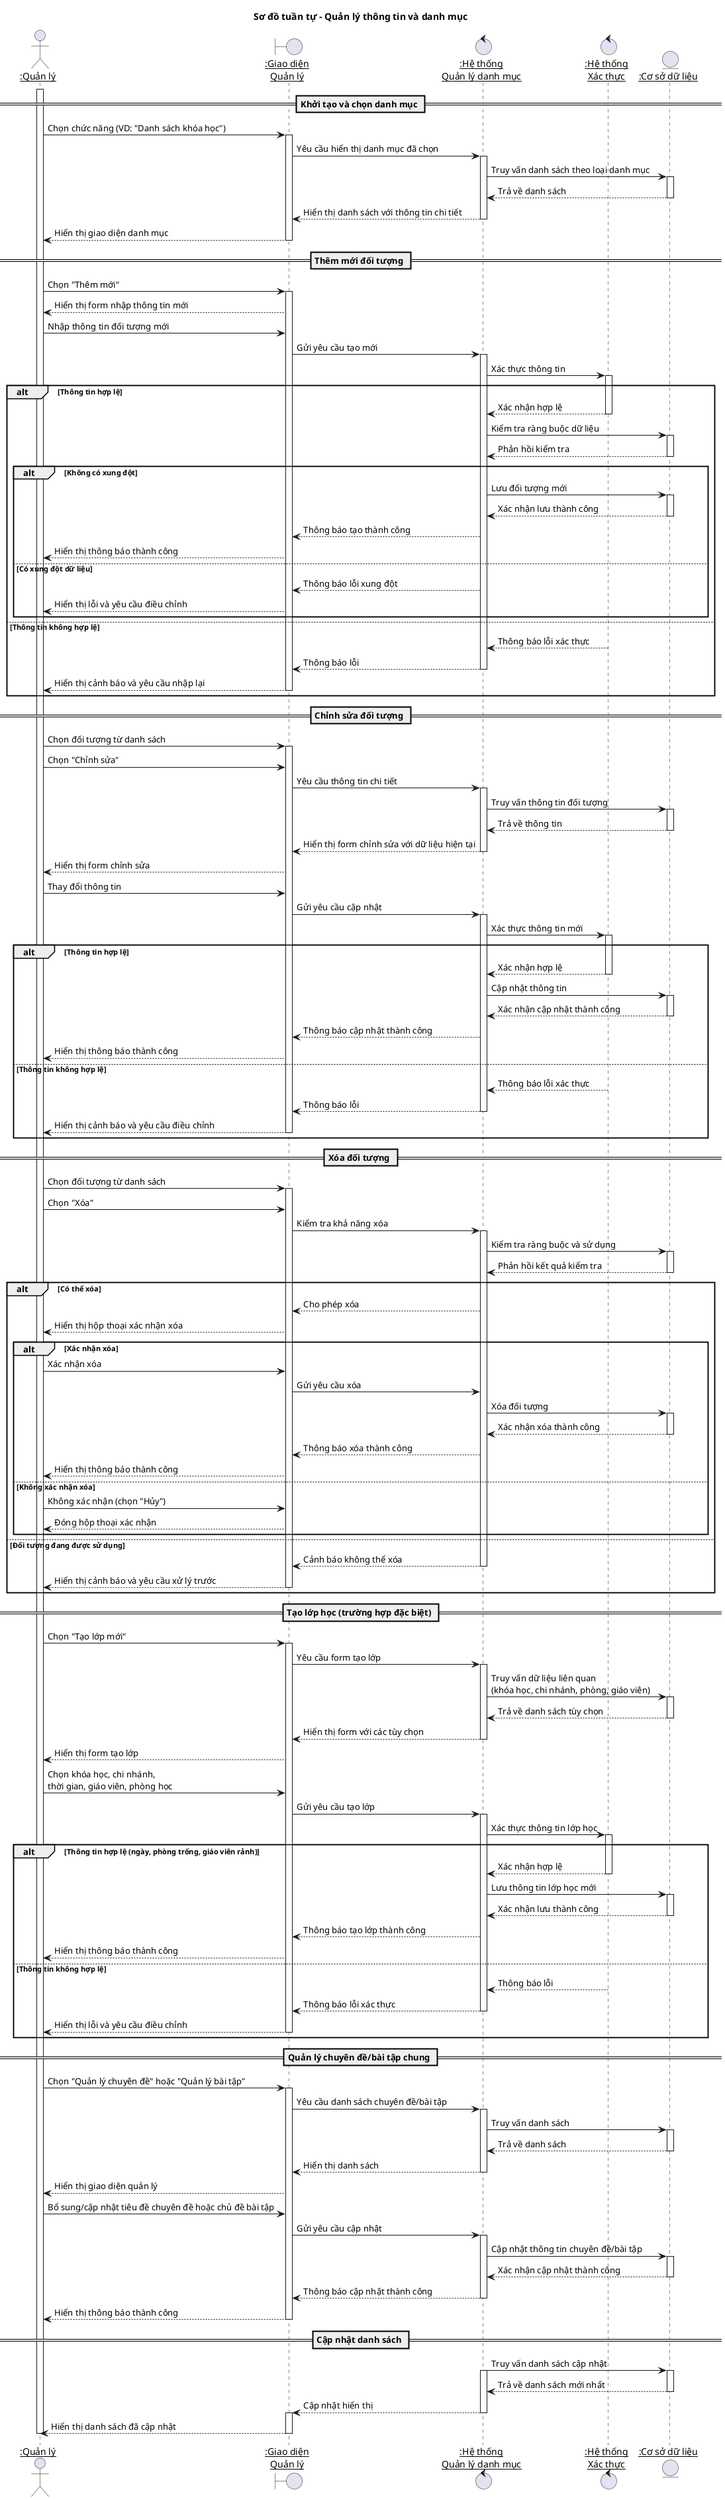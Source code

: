 @startuml
title Sơ đồ tuần tự - Quản lý thông tin và danh mục

skinparam participantPadding 20
skinparam boxPadding 10

actor "<u>:Quản lý" as Admin
boundary "<u>:Giao diện\n<u>Quản lý" as UI
control "<u>:Hệ thống\n<u>Quản lý danh mục" as CategorySystem
control "<u>:Hệ thống\n<u>Xác thực" as ValidationService
entity "<u>:Cơ sở dữ liệu" as DB

== Khởi tạo và chọn danh mục ==
activate Admin
Admin -> UI: Chọn chức năng (VD: "Danh sách khóa học")
activate UI
UI -> CategorySystem: Yêu cầu hiển thị danh mục đã chọn
activate CategorySystem
CategorySystem -> DB: Truy vấn danh sách theo loại danh mục
activate DB
DB --> CategorySystem: Trả về danh sách
deactivate DB
CategorySystem --> UI: Hiển thị danh sách với thông tin chi tiết
deactivate CategorySystem
UI --> Admin: Hiển thị giao diện danh mục
deactivate UI

== Thêm mới đối tượng ==
Admin -> UI: Chọn "Thêm mới"
activate UI
UI --> Admin: Hiển thị form nhập thông tin mới
Admin -> UI: Nhập thông tin đối tượng mới
UI -> CategorySystem: Gửi yêu cầu tạo mới
activate CategorySystem
CategorySystem -> ValidationService: Xác thực thông tin
activate ValidationService

alt Thông tin hợp lệ
    ValidationService --> CategorySystem: Xác nhận hợp lệ
    deactivate ValidationService
    CategorySystem -> DB: Kiểm tra ràng buộc dữ liệu
    activate DB
    DB --> CategorySystem: Phản hồi kiểm tra
    deactivate DB
    
    alt Không có xung đột
        CategorySystem -> DB: Lưu đối tượng mới
        activate DB
        DB --> CategorySystem: Xác nhận lưu thành công
        deactivate DB
        CategorySystem --> UI: Thông báo tạo thành công
        UI --> Admin: Hiển thị thông báo thành công
    else Có xung đột dữ liệu
        CategorySystem --> UI: Thông báo lỗi xung đột
        UI --> Admin: Hiển thị lỗi và yêu cầu điều chỉnh
    end
else Thông tin không hợp lệ
    ValidationService --> CategorySystem: Thông báo lỗi xác thực
    deactivate ValidationService
    CategorySystem --> UI: Thông báo lỗi
    deactivate CategorySystem
    UI --> Admin: Hiển thị cảnh báo và yêu cầu nhập lại
    deactivate UI
end

== Chỉnh sửa đối tượng ==
Admin -> UI: Chọn đối tượng từ danh sách
activate UI
Admin -> UI: Chọn "Chỉnh sửa"
UI -> CategorySystem: Yêu cầu thông tin chi tiết
activate CategorySystem
CategorySystem -> DB: Truy vấn thông tin đối tượng
activate DB
DB --> CategorySystem: Trả về thông tin
deactivate DB
CategorySystem --> UI: Hiển thị form chỉnh sửa với dữ liệu hiện tại
deactivate CategorySystem
UI --> Admin: Hiển thị form chỉnh sửa

Admin -> UI: Thay đổi thông tin
UI -> CategorySystem: Gửi yêu cầu cập nhật
activate CategorySystem
CategorySystem -> ValidationService: Xác thực thông tin mới
activate ValidationService

alt Thông tin hợp lệ
    ValidationService --> CategorySystem: Xác nhận hợp lệ
    deactivate ValidationService
    CategorySystem -> DB: Cập nhật thông tin
    activate DB
    DB --> CategorySystem: Xác nhận cập nhật thành công
    deactivate DB
    CategorySystem --> UI: Thông báo cập nhật thành công
    UI --> Admin: Hiển thị thông báo thành công
else Thông tin không hợp lệ
    ValidationService --> CategorySystem: Thông báo lỗi xác thực
    deactivate ValidationService
    CategorySystem --> UI: Thông báo lỗi
    deactivate CategorySystem
    UI --> Admin: Hiển thị cảnh báo và yêu cầu điều chỉnh
    deactivate UI
end


== Xóa đối tượng ==
Admin -> UI: Chọn đối tượng từ danh sách
activate UI
Admin -> UI: Chọn "Xóa"
UI -> CategorySystem: Kiểm tra khả năng xóa
activate CategorySystem
CategorySystem -> DB: Kiểm tra ràng buộc và sử dụng
activate DB
DB --> CategorySystem: Phản hồi kết quả kiểm tra
deactivate DB

alt Có thể xóa
    CategorySystem --> UI: Cho phép xóa
    UI --> Admin: Hiển thị hộp thoại xác nhận xóa

    ' Bắt đầu khối lựa chọn: xác nhận hoặc không
    alt Xác nhận xóa
        Admin -> UI: Xác nhận xóa
        UI -> CategorySystem: Gửi yêu cầu xóa
        CategorySystem -> DB: Xóa đối tượng
        activate DB
        DB --> CategorySystem: Xác nhận xóa thành công
        deactivate DB
        CategorySystem --> UI: Thông báo xóa thành công
        UI --> Admin: Hiển thị thông báo thành công
    else Không xác nhận xóa
        Admin -> UI: Không xác nhận (chọn "Hủy")
        UI --> Admin: Đóng hộp thoại xác nhận
    end
else Đối tượng đang được sử dụng
    CategorySystem --> UI: Cảnh báo không thể xóa
    deactivate CategorySystem
    UI --> Admin: Hiển thị cảnh báo và yêu cầu xử lý trước
    deactivate UI
end

== Tạo lớp học (trường hợp đặc biệt) ==
Admin -> UI: Chọn "Tạo lớp mới"
activate UI
UI -> CategorySystem: Yêu cầu form tạo lớp
activate CategorySystem
CategorySystem -> DB: Truy vấn dữ liệu liên quan\n(khóa học, chi nhánh, phòng, giáo viên)
activate DB
DB --> CategorySystem: Trả về danh sách tùy chọn
deactivate DB
CategorySystem --> UI: Hiển thị form với các tùy chọn
deactivate CategorySystem
UI --> Admin: Hiển thị form tạo lớp

Admin -> UI: Chọn khóa học, chi nhánh,\nthời gian, giáo viên, phòng học
UI -> CategorySystem: Gửi yêu cầu tạo lớp
activate CategorySystem
CategorySystem -> ValidationService: Xác thực thông tin lớp học
activate ValidationService

alt Thông tin hợp lệ (ngày, phòng trống, giáo viên rảnh)
    ValidationService --> CategorySystem: Xác nhận hợp lệ
    deactivate ValidationService
    CategorySystem -> DB: Lưu thông tin lớp học mới
    activate DB
    DB --> CategorySystem: Xác nhận lưu thành công
    deactivate DB
    CategorySystem --> UI: Thông báo tạo lớp thành công
    UI --> Admin: Hiển thị thông báo thành công
else Thông tin không hợp lệ
    ValidationService --> CategorySystem: Thông báo lỗi
    deactivate ValidationService
    CategorySystem --> UI: Thông báo lỗi xác thực
    deactivate CategorySystem
    UI --> Admin: Hiển thị lỗi và yêu cầu điều chỉnh
    deactivate UI
end



== Quản lý chuyên đề/bài tập chung ==
Admin -> UI: Chọn "Quản lý chuyên đề" hoặc "Quản lý bài tập"
activate UI
UI -> CategorySystem: Yêu cầu danh sách chuyên đề/bài tập
activate CategorySystem
CategorySystem -> DB: Truy vấn danh sách
activate DB
DB --> CategorySystem: Trả về danh sách
deactivate DB
CategorySystem --> UI: Hiển thị danh sách
deactivate CategorySystem
UI --> Admin: Hiển thị giao diện quản lý

Admin -> UI: Bổ sung/cập nhật tiêu đề chuyên đề hoặc chủ đề bài tập
UI -> CategorySystem: Gửi yêu cầu cập nhật
activate CategorySystem
CategorySystem -> DB: Cập nhật thông tin chuyên đề/bài tập
activate DB
DB --> CategorySystem: Xác nhận cập nhật thành công
deactivate DB
CategorySystem --> UI: Thông báo cập nhật thành công
deactivate CategorySystem
UI --> Admin: Hiển thị thông báo thành công
deactivate UI

== Cập nhật danh sách ==
CategorySystem -> DB: Truy vấn danh sách cập nhật
activate CategorySystem
activate DB
DB --> CategorySystem: Trả về danh sách mới nhất
deactivate DB
CategorySystem --> UI: Cập nhật hiển thị
deactivate CategorySystem
activate UI

UI --> Admin: Hiển thị danh sách đã cập nhật
deactivate UI
deactivate Admin

@enduml